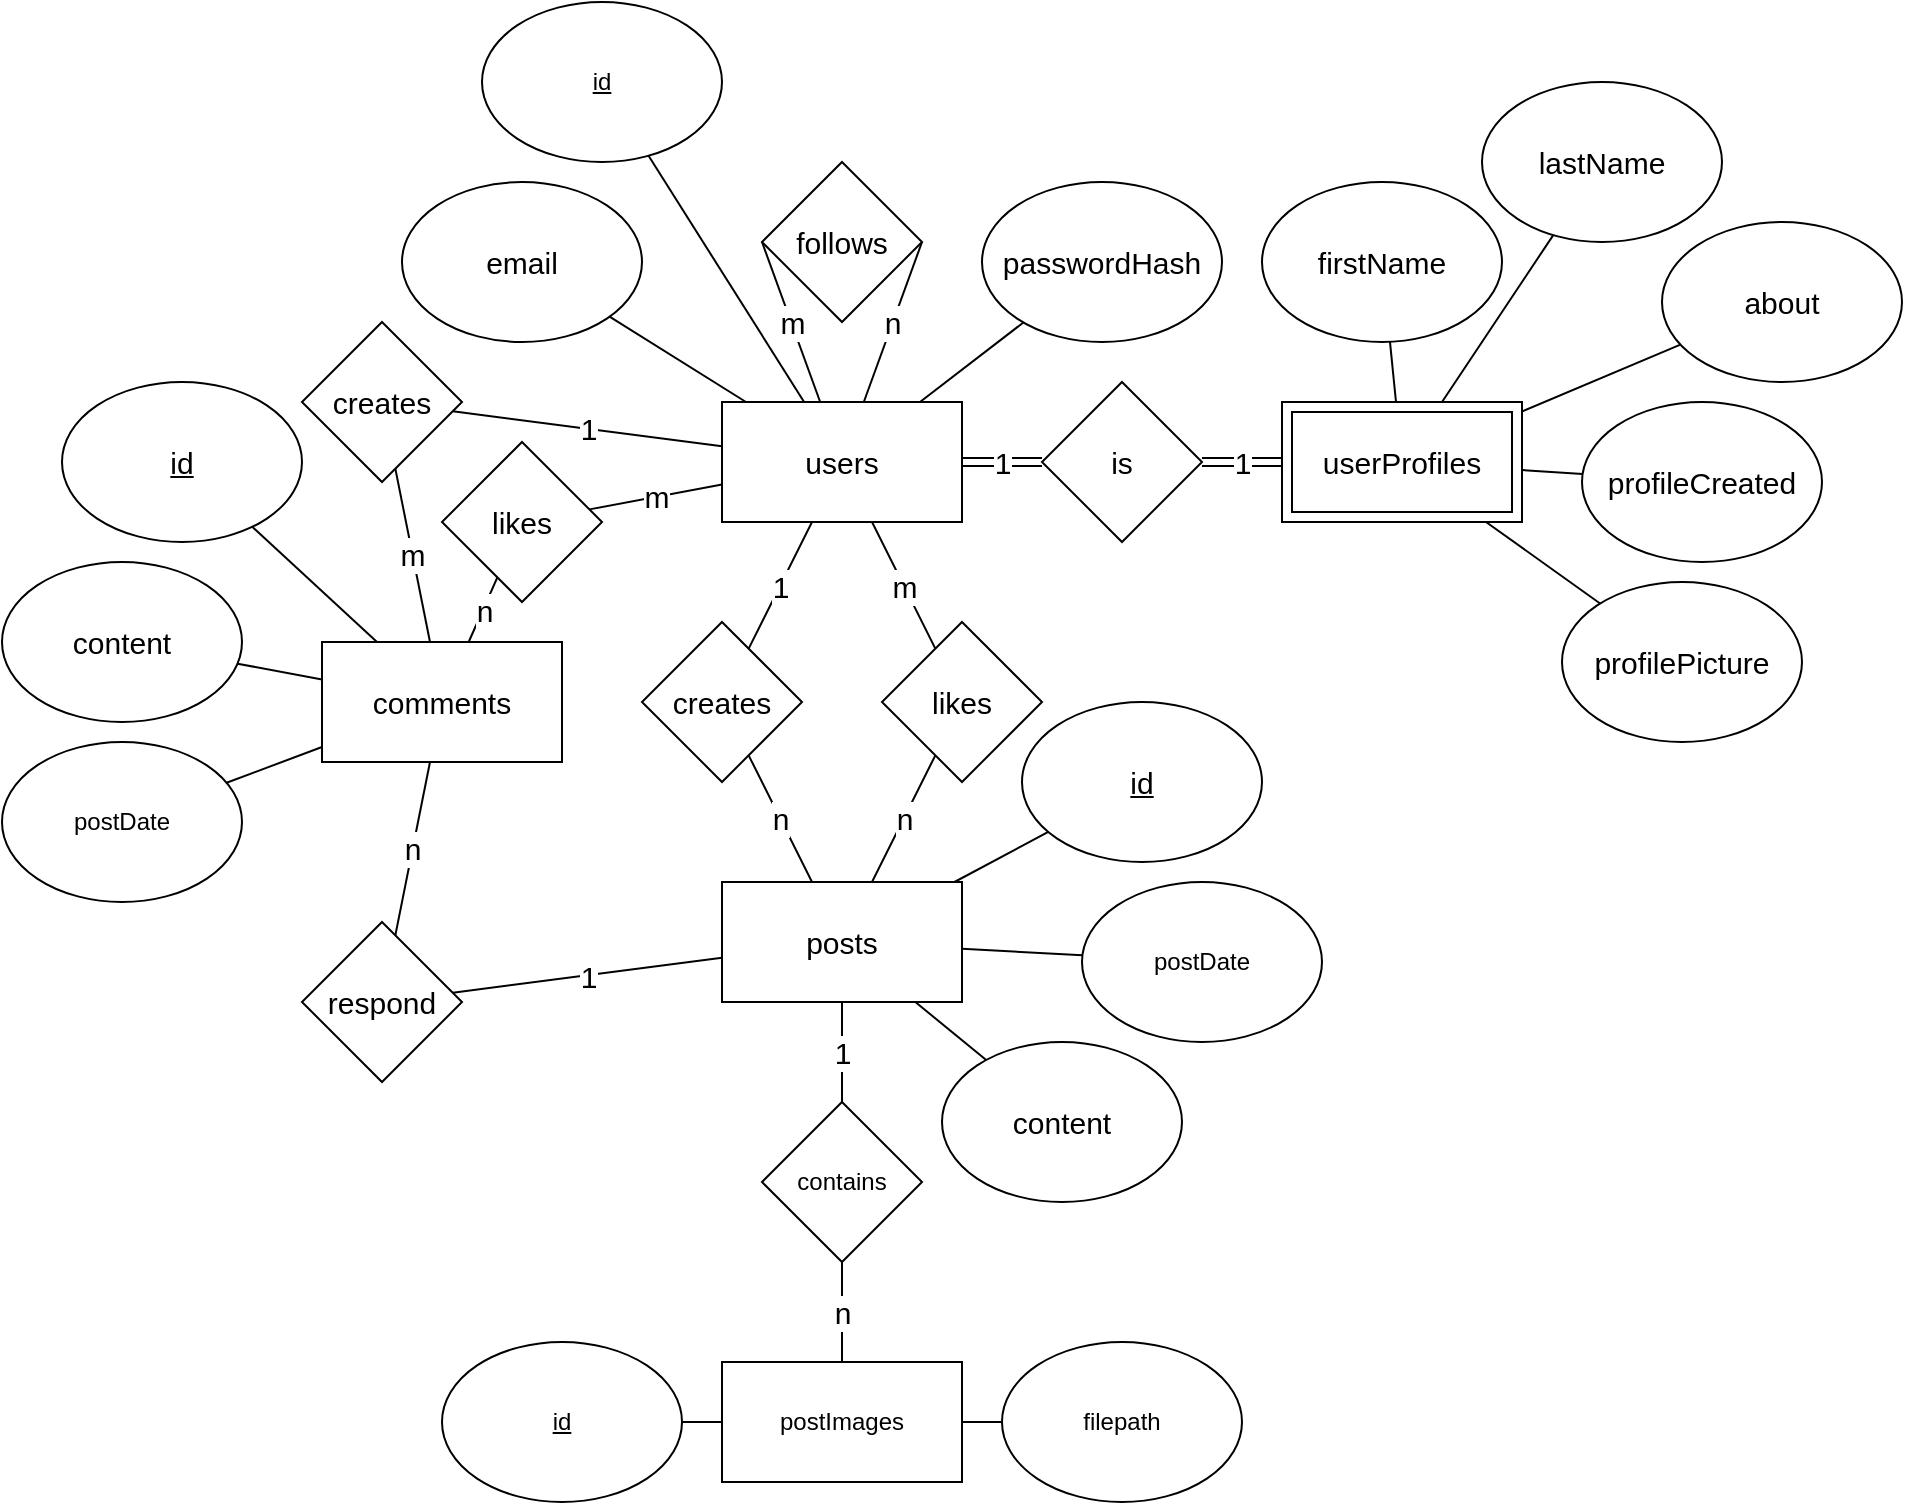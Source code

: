 <mxfile version="14.4.8" type="github">
  <diagram id="MEJKP9v4bqbGwgVvIlsf" name="Page-1">
    <mxGraphModel dx="1662" dy="833" grid="1" gridSize="10" guides="1" tooltips="1" connect="1" arrows="1" fold="1" page="1" pageScale="1" pageWidth="2000" pageHeight="2000" math="0" shadow="0">
      <root>
        <mxCell id="0" />
        <mxCell id="1" parent="0" />
        <mxCell id="7tLrLcJMLmvO0vqBCrBO-10" value="m" style="edgeStyle=none;orthogonalLoop=1;jettySize=auto;html=1;endArrow=none;fontSize=15;" parent="1" source="7tLrLcJMLmvO0vqBCrBO-4" target="7tLrLcJMLmvO0vqBCrBO-9" edge="1">
          <mxGeometry relative="1" as="geometry" />
        </mxCell>
        <mxCell id="7tLrLcJMLmvO0vqBCrBO-14" value="n" style="edgeStyle=none;orthogonalLoop=1;jettySize=auto;html=1;endArrow=none;entryX=1;entryY=0.5;entryDx=0;entryDy=0;fontSize=15;" parent="1" source="7tLrLcJMLmvO0vqBCrBO-4" target="7tLrLcJMLmvO0vqBCrBO-13" edge="1">
          <mxGeometry relative="1" as="geometry">
            <mxPoint x="670" y="230" as="targetPoint" />
          </mxGeometry>
        </mxCell>
        <mxCell id="7tLrLcJMLmvO0vqBCrBO-33" value="1" style="edgeStyle=none;orthogonalLoop=1;jettySize=auto;html=1;endArrow=none;fontSize=15;" parent="1" source="7tLrLcJMLmvO0vqBCrBO-4" target="7tLrLcJMLmvO0vqBCrBO-27" edge="1">
          <mxGeometry relative="1" as="geometry" />
        </mxCell>
        <mxCell id="7tLrLcJMLmvO0vqBCrBO-52" style="edgeStyle=none;orthogonalLoop=1;jettySize=auto;html=1;endArrow=none;fontSize=15;" parent="1" source="7tLrLcJMLmvO0vqBCrBO-4" target="7tLrLcJMLmvO0vqBCrBO-53" edge="1">
          <mxGeometry relative="1" as="geometry">
            <mxPoint x="730" y="230" as="targetPoint" />
          </mxGeometry>
        </mxCell>
        <mxCell id="7tLrLcJMLmvO0vqBCrBO-104" style="edgeStyle=none;orthogonalLoop=1;jettySize=auto;html=1;endArrow=none;fontSize=15;" parent="1" source="7tLrLcJMLmvO0vqBCrBO-4" target="7tLrLcJMLmvO0vqBCrBO-105" edge="1">
          <mxGeometry relative="1" as="geometry">
            <mxPoint x="540" y="190" as="targetPoint" />
          </mxGeometry>
        </mxCell>
        <mxCell id="7tLrLcJMLmvO0vqBCrBO-4" value="users" style="rounded=0;whiteSpace=wrap;html=1;fontSize=15;" parent="1" vertex="1">
          <mxGeometry x="560" y="290" width="120" height="60" as="geometry" />
        </mxCell>
        <mxCell id="7tLrLcJMLmvO0vqBCrBO-11" value="n" style="edgeStyle=none;orthogonalLoop=1;jettySize=auto;html=1;endArrow=none;fontSize=15;" parent="1" source="7tLrLcJMLmvO0vqBCrBO-5" target="7tLrLcJMLmvO0vqBCrBO-6" edge="1">
          <mxGeometry relative="1" as="geometry" />
        </mxCell>
        <mxCell id="7tLrLcJMLmvO0vqBCrBO-12" value="n" style="edgeStyle=none;orthogonalLoop=1;jettySize=auto;html=1;endArrow=none;fontSize=15;" parent="1" source="7tLrLcJMLmvO0vqBCrBO-5" target="7tLrLcJMLmvO0vqBCrBO-9" edge="1">
          <mxGeometry relative="1" as="geometry" />
        </mxCell>
        <mxCell id="7tLrLcJMLmvO0vqBCrBO-78" value="" style="edgeStyle=none;orthogonalLoop=1;jettySize=auto;html=1;endArrow=none;fontSize=15;" parent="1" source="7tLrLcJMLmvO0vqBCrBO-5" target="7tLrLcJMLmvO0vqBCrBO-77" edge="1">
          <mxGeometry relative="1" as="geometry" />
        </mxCell>
        <mxCell id="7tLrLcJMLmvO0vqBCrBO-80" value="" style="edgeStyle=none;orthogonalLoop=1;jettySize=auto;html=1;endArrow=none;fontSize=15;" parent="1" source="7tLrLcJMLmvO0vqBCrBO-5" target="7tLrLcJMLmvO0vqBCrBO-79" edge="1">
          <mxGeometry relative="1" as="geometry" />
        </mxCell>
        <mxCell id="7tLrLcJMLmvO0vqBCrBO-82" style="edgeStyle=none;orthogonalLoop=1;jettySize=auto;html=1;endArrow=none;fontSize=15;" parent="1" source="7tLrLcJMLmvO0vqBCrBO-5" target="7tLrLcJMLmvO0vqBCrBO-83" edge="1">
          <mxGeometry relative="1" as="geometry">
            <mxPoint x="600" y="660" as="targetPoint" />
          </mxGeometry>
        </mxCell>
        <mxCell id="7tLrLcJMLmvO0vqBCrBO-103" value="1" style="edgeStyle=none;orthogonalLoop=1;jettySize=auto;html=1;endArrow=none;fontSize=15;" parent="1" source="7tLrLcJMLmvO0vqBCrBO-5" target="7tLrLcJMLmvO0vqBCrBO-101" edge="1">
          <mxGeometry relative="1" as="geometry" />
        </mxCell>
        <mxCell id="7tLrLcJMLmvO0vqBCrBO-5" value="posts" style="rounded=0;whiteSpace=wrap;html=1;fontSize=15;" parent="1" vertex="1">
          <mxGeometry x="560" y="530" width="120" height="60" as="geometry" />
        </mxCell>
        <mxCell id="7tLrLcJMLmvO0vqBCrBO-6" value="creates" style="rhombus;whiteSpace=wrap;html=1;rounded=0;fontSize=15;" parent="1" vertex="1">
          <mxGeometry x="520" y="400" width="80" height="80" as="geometry" />
        </mxCell>
        <mxCell id="7tLrLcJMLmvO0vqBCrBO-8" value="1" style="endArrow=none;html=1;fontSize=15;" parent="1" source="7tLrLcJMLmvO0vqBCrBO-6" target="7tLrLcJMLmvO0vqBCrBO-4" edge="1">
          <mxGeometry width="50" height="50" relative="1" as="geometry">
            <mxPoint x="770" y="660" as="sourcePoint" />
            <mxPoint x="820" y="610" as="targetPoint" />
          </mxGeometry>
        </mxCell>
        <mxCell id="7tLrLcJMLmvO0vqBCrBO-9" value="likes" style="rhombus;whiteSpace=wrap;html=1;rounded=0;fontSize=15;" parent="1" vertex="1">
          <mxGeometry x="640" y="400" width="80" height="80" as="geometry" />
        </mxCell>
        <mxCell id="7tLrLcJMLmvO0vqBCrBO-15" value="m" style="edgeStyle=none;orthogonalLoop=1;jettySize=auto;html=1;endArrow=none;exitX=0;exitY=0.5;exitDx=0;exitDy=0;fontSize=15;" parent="1" source="7tLrLcJMLmvO0vqBCrBO-13" target="7tLrLcJMLmvO0vqBCrBO-4" edge="1">
          <mxGeometry relative="1" as="geometry" />
        </mxCell>
        <mxCell id="7tLrLcJMLmvO0vqBCrBO-13" value="follows" style="rhombus;whiteSpace=wrap;html=1;rounded=0;fontSize=15;" parent="1" vertex="1">
          <mxGeometry x="580" y="170" width="80" height="80" as="geometry" />
        </mxCell>
        <mxCell id="7tLrLcJMLmvO0vqBCrBO-21" value="1" style="edgeStyle=none;orthogonalLoop=1;jettySize=auto;html=1;endArrow=none;fontSize=15;shape=link;" parent="1" source="7tLrLcJMLmvO0vqBCrBO-16" target="7tLrLcJMLmvO0vqBCrBO-19" edge="1">
          <mxGeometry relative="1" as="geometry" />
        </mxCell>
        <mxCell id="7tLrLcJMLmvO0vqBCrBO-55" value="" style="edgeStyle=none;orthogonalLoop=1;jettySize=auto;html=1;endArrow=none;fontSize=15;" parent="1" source="7tLrLcJMLmvO0vqBCrBO-16" target="7tLrLcJMLmvO0vqBCrBO-54" edge="1">
          <mxGeometry relative="1" as="geometry" />
        </mxCell>
        <mxCell id="7tLrLcJMLmvO0vqBCrBO-57" style="edgeStyle=none;orthogonalLoop=1;jettySize=auto;html=1;endArrow=none;fontSize=15;" parent="1" source="7tLrLcJMLmvO0vqBCrBO-16" target="7tLrLcJMLmvO0vqBCrBO-58" edge="1">
          <mxGeometry relative="1" as="geometry">
            <mxPoint x="1050" y="260" as="targetPoint" />
          </mxGeometry>
        </mxCell>
        <mxCell id="7tLrLcJMLmvO0vqBCrBO-59" style="edgeStyle=none;orthogonalLoop=1;jettySize=auto;html=1;endArrow=none;fontSize=15;" parent="1" source="7tLrLcJMLmvO0vqBCrBO-16" target="7tLrLcJMLmvO0vqBCrBO-60" edge="1">
          <mxGeometry relative="1" as="geometry">
            <mxPoint x="1040" y="340" as="targetPoint" />
          </mxGeometry>
        </mxCell>
        <mxCell id="7tLrLcJMLmvO0vqBCrBO-16" value="userProfiles" style="shape=ext;margin=3;double=1;whiteSpace=wrap;html=1;align=center;fontSize=15;" parent="1" vertex="1">
          <mxGeometry x="840" y="290" width="120" height="60" as="geometry" />
        </mxCell>
        <mxCell id="7tLrLcJMLmvO0vqBCrBO-47" value="1" style="edgeStyle=none;shape=link;orthogonalLoop=1;jettySize=auto;html=1;endArrow=none;fontSize=15;" parent="1" source="7tLrLcJMLmvO0vqBCrBO-19" target="7tLrLcJMLmvO0vqBCrBO-4" edge="1">
          <mxGeometry relative="1" as="geometry" />
        </mxCell>
        <mxCell id="7tLrLcJMLmvO0vqBCrBO-19" value="is" style="rhombus;whiteSpace=wrap;html=1;rounded=0;fontSize=15;" parent="1" vertex="1">
          <mxGeometry x="720" y="280" width="80" height="80" as="geometry" />
        </mxCell>
        <mxCell id="7tLrLcJMLmvO0vqBCrBO-29" value="n" style="edgeStyle=none;orthogonalLoop=1;jettySize=auto;html=1;endArrow=none;fontSize=15;" parent="1" source="7tLrLcJMLmvO0vqBCrBO-25" target="7tLrLcJMLmvO0vqBCrBO-28" edge="1">
          <mxGeometry relative="1" as="geometry" />
        </mxCell>
        <mxCell id="7tLrLcJMLmvO0vqBCrBO-87" value="" style="edgeStyle=none;orthogonalLoop=1;jettySize=auto;html=1;endArrow=none;fontSize=15;" parent="1" source="7tLrLcJMLmvO0vqBCrBO-25" target="7tLrLcJMLmvO0vqBCrBO-86" edge="1">
          <mxGeometry relative="1" as="geometry" />
        </mxCell>
        <mxCell id="7tLrLcJMLmvO0vqBCrBO-89" value="" style="edgeStyle=none;orthogonalLoop=1;jettySize=auto;html=1;endArrow=none;fontSize=15;" parent="1" source="7tLrLcJMLmvO0vqBCrBO-25" target="7tLrLcJMLmvO0vqBCrBO-88" edge="1">
          <mxGeometry relative="1" as="geometry" />
        </mxCell>
        <mxCell id="7tLrLcJMLmvO0vqBCrBO-90" style="edgeStyle=none;orthogonalLoop=1;jettySize=auto;html=1;endArrow=none;fontSize=15;" parent="1" source="7tLrLcJMLmvO0vqBCrBO-25" target="7tLrLcJMLmvO0vqBCrBO-91" edge="1">
          <mxGeometry relative="1" as="geometry">
            <mxPoint x="260" y="520" as="targetPoint" />
          </mxGeometry>
        </mxCell>
        <mxCell id="7tLrLcJMLmvO0vqBCrBO-25" value="comments" style="rounded=0;whiteSpace=wrap;html=1;fontSize=15;" parent="1" vertex="1">
          <mxGeometry x="360" y="410" width="120" height="60" as="geometry" />
        </mxCell>
        <mxCell id="7tLrLcJMLmvO0vqBCrBO-30" value="m" style="edgeStyle=none;orthogonalLoop=1;jettySize=auto;html=1;endArrow=none;fontSize=15;" parent="1" source="7tLrLcJMLmvO0vqBCrBO-27" target="7tLrLcJMLmvO0vqBCrBO-25" edge="1">
          <mxGeometry relative="1" as="geometry" />
        </mxCell>
        <mxCell id="7tLrLcJMLmvO0vqBCrBO-27" value="creates" style="rhombus;whiteSpace=wrap;html=1;fontSize=15;" parent="1" vertex="1">
          <mxGeometry x="350" y="250" width="80" height="80" as="geometry" />
        </mxCell>
        <mxCell id="7tLrLcJMLmvO0vqBCrBO-32" value="1" style="edgeStyle=none;orthogonalLoop=1;jettySize=auto;html=1;endArrow=none;fontSize=15;" parent="1" source="7tLrLcJMLmvO0vqBCrBO-28" target="7tLrLcJMLmvO0vqBCrBO-5" edge="1">
          <mxGeometry relative="1" as="geometry" />
        </mxCell>
        <mxCell id="7tLrLcJMLmvO0vqBCrBO-28" value="respond" style="rhombus;whiteSpace=wrap;html=1;fontSize=15;" parent="1" vertex="1">
          <mxGeometry x="350" y="550" width="80" height="80" as="geometry" />
        </mxCell>
        <mxCell id="7tLrLcJMLmvO0vqBCrBO-35" value="m" style="edgeStyle=none;orthogonalLoop=1;jettySize=auto;html=1;endArrow=none;fontSize=15;" parent="1" source="7tLrLcJMLmvO0vqBCrBO-4" target="7tLrLcJMLmvO0vqBCrBO-37" edge="1">
          <mxGeometry relative="1" as="geometry">
            <mxPoint x="610" y="395" as="sourcePoint" />
          </mxGeometry>
        </mxCell>
        <mxCell id="7tLrLcJMLmvO0vqBCrBO-36" value="n" style="edgeStyle=none;orthogonalLoop=1;jettySize=auto;html=1;endArrow=none;fontSize=15;" parent="1" source="7tLrLcJMLmvO0vqBCrBO-37" target="7tLrLcJMLmvO0vqBCrBO-25" edge="1">
          <mxGeometry relative="1" as="geometry">
            <mxPoint x="445" y="440" as="targetPoint" />
          </mxGeometry>
        </mxCell>
        <mxCell id="7tLrLcJMLmvO0vqBCrBO-37" value="likes" style="rhombus;whiteSpace=wrap;html=1;fontSize=15;" parent="1" vertex="1">
          <mxGeometry x="420" y="310" width="80" height="80" as="geometry" />
        </mxCell>
        <mxCell id="7tLrLcJMLmvO0vqBCrBO-51" style="edgeStyle=none;orthogonalLoop=1;jettySize=auto;html=1;endArrow=none;fontSize=15;" parent="1" source="7tLrLcJMLmvO0vqBCrBO-49" target="7tLrLcJMLmvO0vqBCrBO-4" edge="1">
          <mxGeometry relative="1" as="geometry" />
        </mxCell>
        <mxCell id="7tLrLcJMLmvO0vqBCrBO-49" value="email" style="ellipse;whiteSpace=wrap;html=1;fontSize=15;" parent="1" vertex="1">
          <mxGeometry x="400" y="180" width="120" height="80" as="geometry" />
        </mxCell>
        <mxCell id="7tLrLcJMLmvO0vqBCrBO-53" value="passwordHash" style="ellipse;whiteSpace=wrap;html=1;fontSize=15;" parent="1" vertex="1">
          <mxGeometry x="690" y="180" width="120" height="80" as="geometry" />
        </mxCell>
        <mxCell id="7tLrLcJMLmvO0vqBCrBO-54" value="firstName" style="ellipse;whiteSpace=wrap;html=1;fontSize=15;" parent="1" vertex="1">
          <mxGeometry x="830" y="180" width="120" height="80" as="geometry" />
        </mxCell>
        <mxCell id="7tLrLcJMLmvO0vqBCrBO-58" value="lastName" style="ellipse;whiteSpace=wrap;html=1;fontSize=15;" parent="1" vertex="1">
          <mxGeometry x="940" y="130" width="120" height="80" as="geometry" />
        </mxCell>
        <mxCell id="7tLrLcJMLmvO0vqBCrBO-60" value="profileCreated" style="ellipse;whiteSpace=wrap;html=1;fontSize=15;" parent="1" vertex="1">
          <mxGeometry x="990" y="290" width="120" height="80" as="geometry" />
        </mxCell>
        <mxCell id="7tLrLcJMLmvO0vqBCrBO-62" style="edgeStyle=none;orthogonalLoop=1;jettySize=auto;html=1;endArrow=none;fontSize=15;" parent="1" source="7tLrLcJMLmvO0vqBCrBO-61" target="7tLrLcJMLmvO0vqBCrBO-16" edge="1">
          <mxGeometry relative="1" as="geometry" />
        </mxCell>
        <mxCell id="7tLrLcJMLmvO0vqBCrBO-61" value="profilePicture" style="ellipse;whiteSpace=wrap;html=1;fontSize=15;" parent="1" vertex="1">
          <mxGeometry x="980" y="380" width="120" height="80" as="geometry" />
        </mxCell>
        <mxCell id="7tLrLcJMLmvO0vqBCrBO-64" style="edgeStyle=none;orthogonalLoop=1;jettySize=auto;html=1;endArrow=none;fontSize=15;" parent="1" source="7tLrLcJMLmvO0vqBCrBO-63" target="7tLrLcJMLmvO0vqBCrBO-16" edge="1">
          <mxGeometry relative="1" as="geometry" />
        </mxCell>
        <mxCell id="7tLrLcJMLmvO0vqBCrBO-63" value="about" style="ellipse;whiteSpace=wrap;html=1;fontSize=15;" parent="1" vertex="1">
          <mxGeometry x="1030" y="200" width="120" height="80" as="geometry" />
        </mxCell>
        <mxCell id="7tLrLcJMLmvO0vqBCrBO-77" value="&lt;u&gt;id&lt;/u&gt;" style="ellipse;whiteSpace=wrap;html=1;rounded=0;fontSize=15;" parent="1" vertex="1">
          <mxGeometry x="710" y="440" width="120" height="80" as="geometry" />
        </mxCell>
        <mxCell id="7tLrLcJMLmvO0vqBCrBO-79" value="content" style="ellipse;whiteSpace=wrap;html=1;rounded=0;fontSize=15;" parent="1" vertex="1">
          <mxGeometry x="670" y="610" width="120" height="80" as="geometry" />
        </mxCell>
        <mxCell id="7tLrLcJMLmvO0vqBCrBO-83" value="postDate" style="ellipse;whiteSpace=wrap;html=1;" parent="1" vertex="1">
          <mxGeometry x="740" y="530" width="120" height="80" as="geometry" />
        </mxCell>
        <mxCell id="7tLrLcJMLmvO0vqBCrBO-86" value="&lt;u&gt;id&lt;/u&gt;" style="ellipse;whiteSpace=wrap;html=1;rounded=0;fontSize=15;" parent="1" vertex="1">
          <mxGeometry x="230" y="280" width="120" height="80" as="geometry" />
        </mxCell>
        <mxCell id="7tLrLcJMLmvO0vqBCrBO-88" value="content" style="ellipse;whiteSpace=wrap;html=1;rounded=0;fontSize=15;" parent="1" vertex="1">
          <mxGeometry x="200" y="370" width="120" height="80" as="geometry" />
        </mxCell>
        <mxCell id="7tLrLcJMLmvO0vqBCrBO-91" value="postDate" style="ellipse;whiteSpace=wrap;html=1;" parent="1" vertex="1">
          <mxGeometry x="200" y="460" width="120" height="80" as="geometry" />
        </mxCell>
        <mxCell id="7tLrLcJMLmvO0vqBCrBO-98" value="" style="edgeStyle=none;orthogonalLoop=1;jettySize=auto;html=1;endArrow=none;fontSize=15;" parent="1" source="7tLrLcJMLmvO0vqBCrBO-96" target="7tLrLcJMLmvO0vqBCrBO-97" edge="1">
          <mxGeometry relative="1" as="geometry" />
        </mxCell>
        <mxCell id="7tLrLcJMLmvO0vqBCrBO-100" value="" style="edgeStyle=none;orthogonalLoop=1;jettySize=auto;html=1;endArrow=none;fontSize=15;" parent="1" source="7tLrLcJMLmvO0vqBCrBO-96" target="7tLrLcJMLmvO0vqBCrBO-99" edge="1">
          <mxGeometry relative="1" as="geometry" />
        </mxCell>
        <mxCell id="7tLrLcJMLmvO0vqBCrBO-102" value="n" style="edgeStyle=none;orthogonalLoop=1;jettySize=auto;html=1;endArrow=none;fontSize=15;" parent="1" source="7tLrLcJMLmvO0vqBCrBO-96" target="7tLrLcJMLmvO0vqBCrBO-101" edge="1">
          <mxGeometry relative="1" as="geometry" />
        </mxCell>
        <mxCell id="7tLrLcJMLmvO0vqBCrBO-96" value="postImages" style="rounded=0;whiteSpace=wrap;html=1;" parent="1" vertex="1">
          <mxGeometry x="560" y="770" width="120" height="60" as="geometry" />
        </mxCell>
        <mxCell id="7tLrLcJMLmvO0vqBCrBO-97" value="&lt;u&gt;id&lt;/u&gt;" style="ellipse;whiteSpace=wrap;html=1;rounded=0;" parent="1" vertex="1">
          <mxGeometry x="420" y="760" width="120" height="80" as="geometry" />
        </mxCell>
        <mxCell id="7tLrLcJMLmvO0vqBCrBO-99" value="filepath" style="ellipse;whiteSpace=wrap;html=1;rounded=0;" parent="1" vertex="1">
          <mxGeometry x="700" y="760" width="120" height="80" as="geometry" />
        </mxCell>
        <mxCell id="7tLrLcJMLmvO0vqBCrBO-101" value="contains" style="rhombus;whiteSpace=wrap;html=1;rounded=0;" parent="1" vertex="1">
          <mxGeometry x="580" y="640" width="80" height="80" as="geometry" />
        </mxCell>
        <mxCell id="7tLrLcJMLmvO0vqBCrBO-105" value="&lt;u&gt;id&lt;/u&gt;" style="ellipse;whiteSpace=wrap;html=1;" parent="1" vertex="1">
          <mxGeometry x="440" y="90" width="120" height="80" as="geometry" />
        </mxCell>
      </root>
    </mxGraphModel>
  </diagram>
</mxfile>
